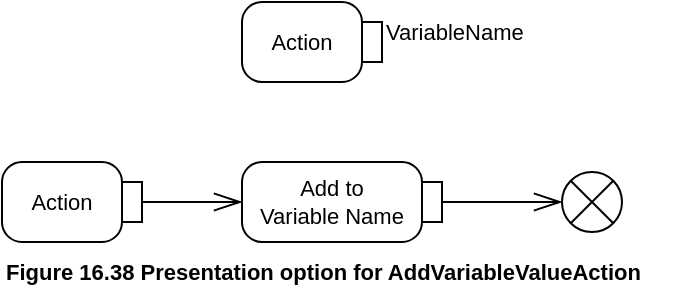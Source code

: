 <mxfile version="21.6.8" type="device">
  <diagram name="16.38" id="AEs_RI3MaH2ZZ9K02o9E">
    <mxGraphModel dx="877" dy="511" grid="1" gridSize="10" guides="1" tooltips="1" connect="1" arrows="1" fold="1" page="1" pageScale="1" pageWidth="1169" pageHeight="827" math="0" shadow="0">
      <root>
        <mxCell id="0" />
        <mxCell id="1" parent="0" />
        <mxCell id="D7UalZV0Xc1LNCALaWtM-1" value="Action" style="shape=mxgraph.uml25.action;html=1;align=center;verticalAlign=middle;absoluteArcSize=1;arcSize=10;dashed=0;spacingRight=10;whiteSpace=wrap;fontFamily=Helvetica;fontSize=11;fontColor=default;" vertex="1" parent="1">
          <mxGeometry x="120" width="70" height="40" as="geometry" />
        </mxCell>
        <mxCell id="D7UalZV0Xc1LNCALaWtM-2" value="VariableName" style="text;verticalAlign=middle;align=left;html=1;fontSize=11;fontFamily=Helvetica;fontColor=default;" vertex="1" parent="D7UalZV0Xc1LNCALaWtM-1">
          <mxGeometry x="70" width="38.182" height="30" as="geometry" />
        </mxCell>
        <mxCell id="D7UalZV0Xc1LNCALaWtM-7" value="" style="edgeStyle=orthogonalEdgeStyle;shape=connector;rounded=0;orthogonalLoop=1;jettySize=auto;html=1;labelBackgroundColor=default;strokeColor=default;fontFamily=Helvetica;fontSize=11;fontColor=default;endArrow=openThin;endFill=0;endSize=12;" edge="1" parent="1" source="D7UalZV0Xc1LNCALaWtM-3" target="D7UalZV0Xc1LNCALaWtM-6">
          <mxGeometry relative="1" as="geometry" />
        </mxCell>
        <mxCell id="D7UalZV0Xc1LNCALaWtM-3" value="Action" style="shape=mxgraph.uml25.action;html=1;align=center;verticalAlign=middle;absoluteArcSize=1;arcSize=10;dashed=0;spacingRight=10;whiteSpace=wrap;fontFamily=Helvetica;fontSize=11;fontColor=default;" vertex="1" parent="1">
          <mxGeometry y="80" width="70" height="40" as="geometry" />
        </mxCell>
        <mxCell id="D7UalZV0Xc1LNCALaWtM-10" style="edgeStyle=orthogonalEdgeStyle;shape=connector;rounded=0;orthogonalLoop=1;jettySize=auto;html=1;entryX=0;entryY=0.5;entryDx=0;entryDy=0;labelBackgroundColor=default;strokeColor=default;fontFamily=Helvetica;fontSize=11;fontColor=default;endArrow=openThin;endFill=0;endSize=12;" edge="1" parent="1" source="D7UalZV0Xc1LNCALaWtM-6" target="D7UalZV0Xc1LNCALaWtM-9">
          <mxGeometry relative="1" as="geometry" />
        </mxCell>
        <mxCell id="D7UalZV0Xc1LNCALaWtM-6" value="Add to&lt;br&gt;Variable Name" style="shape=mxgraph.uml25.action;html=1;align=center;verticalAlign=middle;absoluteArcSize=1;arcSize=10;dashed=0;spacingRight=10;whiteSpace=wrap;fontFamily=Helvetica;fontSize=11;fontColor=default;" vertex="1" parent="1">
          <mxGeometry x="120" y="80" width="100" height="40" as="geometry" />
        </mxCell>
        <mxCell id="D7UalZV0Xc1LNCALaWtM-9" value="" style="shape=sumEllipse;perimeter=ellipsePerimeter;html=1;backgroundOutline=1;fontFamily=Helvetica;fontSize=11;fontColor=default;" vertex="1" parent="1">
          <mxGeometry x="280" y="85" width="30" height="30" as="geometry" />
        </mxCell>
        <mxCell id="D7UalZV0Xc1LNCALaWtM-11" value="&lt;b&gt;Figure 16.38 Presentation option for AddVariableValueAction&lt;/b&gt;" style="text;html=1;align=left;verticalAlign=middle;resizable=0;points=[];autosize=1;strokeColor=none;fillColor=none;fontSize=11;fontFamily=Helvetica;fontColor=default;" vertex="1" parent="1">
          <mxGeometry y="120" width="340" height="30" as="geometry" />
        </mxCell>
      </root>
    </mxGraphModel>
  </diagram>
</mxfile>
